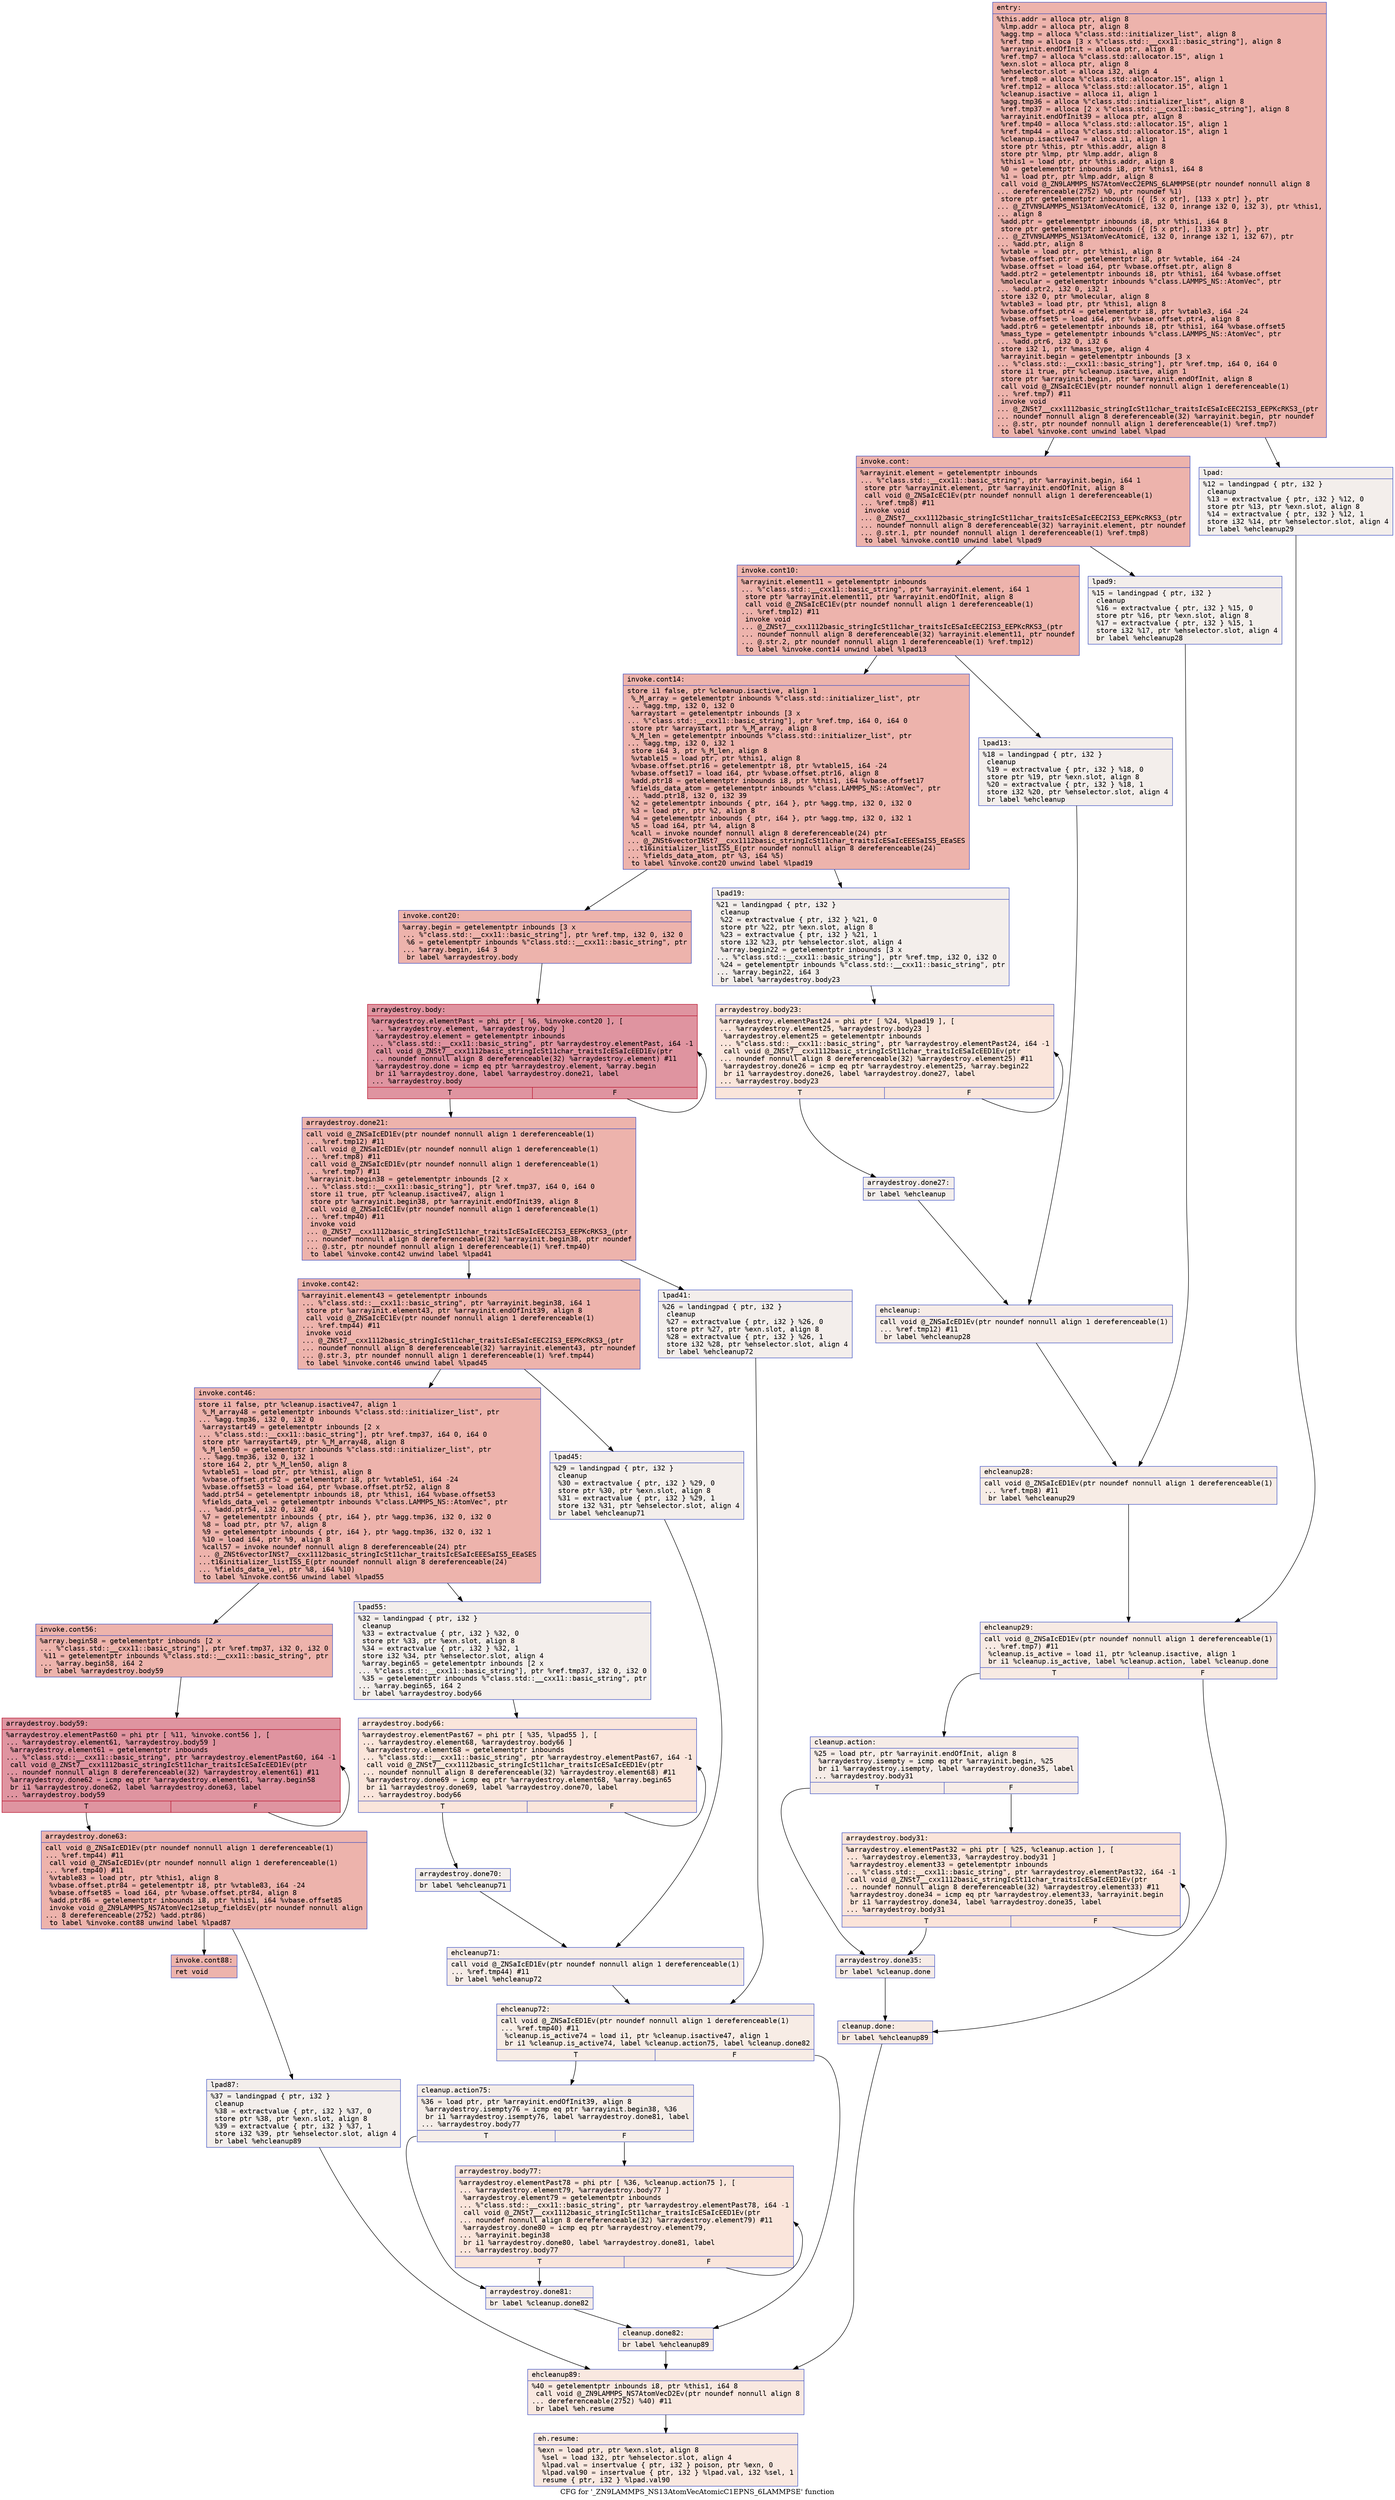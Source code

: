 digraph "CFG for '_ZN9LAMMPS_NS13AtomVecAtomicC1EPNS_6LAMMPSE' function" {
	label="CFG for '_ZN9LAMMPS_NS13AtomVecAtomicC1EPNS_6LAMMPSE' function";

	Node0x563874bb94d0 [shape=record,color="#3d50c3ff", style=filled, fillcolor="#d6524470" fontname="Courier",label="{entry:\l|  %this.addr = alloca ptr, align 8\l  %lmp.addr = alloca ptr, align 8\l  %agg.tmp = alloca %\"class.std::initializer_list\", align 8\l  %ref.tmp = alloca [3 x %\"class.std::__cxx11::basic_string\"], align 8\l  %arrayinit.endOfInit = alloca ptr, align 8\l  %ref.tmp7 = alloca %\"class.std::allocator.15\", align 1\l  %exn.slot = alloca ptr, align 8\l  %ehselector.slot = alloca i32, align 4\l  %ref.tmp8 = alloca %\"class.std::allocator.15\", align 1\l  %ref.tmp12 = alloca %\"class.std::allocator.15\", align 1\l  %cleanup.isactive = alloca i1, align 1\l  %agg.tmp36 = alloca %\"class.std::initializer_list\", align 8\l  %ref.tmp37 = alloca [2 x %\"class.std::__cxx11::basic_string\"], align 8\l  %arrayinit.endOfInit39 = alloca ptr, align 8\l  %ref.tmp40 = alloca %\"class.std::allocator.15\", align 1\l  %ref.tmp44 = alloca %\"class.std::allocator.15\", align 1\l  %cleanup.isactive47 = alloca i1, align 1\l  store ptr %this, ptr %this.addr, align 8\l  store ptr %lmp, ptr %lmp.addr, align 8\l  %this1 = load ptr, ptr %this.addr, align 8\l  %0 = getelementptr inbounds i8, ptr %this1, i64 8\l  %1 = load ptr, ptr %lmp.addr, align 8\l  call void @_ZN9LAMMPS_NS7AtomVecC2EPNS_6LAMMPSE(ptr noundef nonnull align 8\l... dereferenceable(2752) %0, ptr noundef %1)\l  store ptr getelementptr inbounds (\{ [5 x ptr], [133 x ptr] \}, ptr\l... @_ZTVN9LAMMPS_NS13AtomVecAtomicE, i32 0, inrange i32 0, i32 3), ptr %this1,\l... align 8\l  %add.ptr = getelementptr inbounds i8, ptr %this1, i64 8\l  store ptr getelementptr inbounds (\{ [5 x ptr], [133 x ptr] \}, ptr\l... @_ZTVN9LAMMPS_NS13AtomVecAtomicE, i32 0, inrange i32 1, i32 67), ptr\l... %add.ptr, align 8\l  %vtable = load ptr, ptr %this1, align 8\l  %vbase.offset.ptr = getelementptr i8, ptr %vtable, i64 -24\l  %vbase.offset = load i64, ptr %vbase.offset.ptr, align 8\l  %add.ptr2 = getelementptr inbounds i8, ptr %this1, i64 %vbase.offset\l  %molecular = getelementptr inbounds %\"class.LAMMPS_NS::AtomVec\", ptr\l... %add.ptr2, i32 0, i32 1\l  store i32 0, ptr %molecular, align 8\l  %vtable3 = load ptr, ptr %this1, align 8\l  %vbase.offset.ptr4 = getelementptr i8, ptr %vtable3, i64 -24\l  %vbase.offset5 = load i64, ptr %vbase.offset.ptr4, align 8\l  %add.ptr6 = getelementptr inbounds i8, ptr %this1, i64 %vbase.offset5\l  %mass_type = getelementptr inbounds %\"class.LAMMPS_NS::AtomVec\", ptr\l... %add.ptr6, i32 0, i32 6\l  store i32 1, ptr %mass_type, align 4\l  %arrayinit.begin = getelementptr inbounds [3 x\l... %\"class.std::__cxx11::basic_string\"], ptr %ref.tmp, i64 0, i64 0\l  store i1 true, ptr %cleanup.isactive, align 1\l  store ptr %arrayinit.begin, ptr %arrayinit.endOfInit, align 8\l  call void @_ZNSaIcEC1Ev(ptr noundef nonnull align 1 dereferenceable(1)\l... %ref.tmp7) #11\l  invoke void\l... @_ZNSt7__cxx1112basic_stringIcSt11char_traitsIcESaIcEEC2IS3_EEPKcRKS3_(ptr\l... noundef nonnull align 8 dereferenceable(32) %arrayinit.begin, ptr noundef\l... @.str, ptr noundef nonnull align 1 dereferenceable(1) %ref.tmp7)\l          to label %invoke.cont unwind label %lpad\l}"];
	Node0x563874bb94d0 -> Node0x563874bc79e0[tooltip="entry -> invoke.cont\nProbability 100.00%" ];
	Node0x563874bb94d0 -> Node0x563874bc7a90[tooltip="entry -> lpad\nProbability 0.00%" ];
	Node0x563874bc79e0 [shape=record,color="#3d50c3ff", style=filled, fillcolor="#d6524470" fontname="Courier",label="{invoke.cont:\l|  %arrayinit.element = getelementptr inbounds\l... %\"class.std::__cxx11::basic_string\", ptr %arrayinit.begin, i64 1\l  store ptr %arrayinit.element, ptr %arrayinit.endOfInit, align 8\l  call void @_ZNSaIcEC1Ev(ptr noundef nonnull align 1 dereferenceable(1)\l... %ref.tmp8) #11\l  invoke void\l... @_ZNSt7__cxx1112basic_stringIcSt11char_traitsIcESaIcEEC2IS3_EEPKcRKS3_(ptr\l... noundef nonnull align 8 dereferenceable(32) %arrayinit.element, ptr noundef\l... @.str.1, ptr noundef nonnull align 1 dereferenceable(1) %ref.tmp8)\l          to label %invoke.cont10 unwind label %lpad9\l}"];
	Node0x563874bc79e0 -> Node0x563874bc7f80[tooltip="invoke.cont -> invoke.cont10\nProbability 100.00%" ];
	Node0x563874bc79e0 -> Node0x563874bc7fd0[tooltip="invoke.cont -> lpad9\nProbability 0.00%" ];
	Node0x563874bc7f80 [shape=record,color="#3d50c3ff", style=filled, fillcolor="#d6524470" fontname="Courier",label="{invoke.cont10:\l|  %arrayinit.element11 = getelementptr inbounds\l... %\"class.std::__cxx11::basic_string\", ptr %arrayinit.element, i64 1\l  store ptr %arrayinit.element11, ptr %arrayinit.endOfInit, align 8\l  call void @_ZNSaIcEC1Ev(ptr noundef nonnull align 1 dereferenceable(1)\l... %ref.tmp12) #11\l  invoke void\l... @_ZNSt7__cxx1112basic_stringIcSt11char_traitsIcESaIcEEC2IS3_EEPKcRKS3_(ptr\l... noundef nonnull align 8 dereferenceable(32) %arrayinit.element11, ptr noundef\l... @.str.2, ptr noundef nonnull align 1 dereferenceable(1) %ref.tmp12)\l          to label %invoke.cont14 unwind label %lpad13\l}"];
	Node0x563874bc7f80 -> Node0x563874bc84c0[tooltip="invoke.cont10 -> invoke.cont14\nProbability 100.00%" ];
	Node0x563874bc7f80 -> Node0x563874bc8510[tooltip="invoke.cont10 -> lpad13\nProbability 0.00%" ];
	Node0x563874bc84c0 [shape=record,color="#3d50c3ff", style=filled, fillcolor="#d6524470" fontname="Courier",label="{invoke.cont14:\l|  store i1 false, ptr %cleanup.isactive, align 1\l  %_M_array = getelementptr inbounds %\"class.std::initializer_list\", ptr\l... %agg.tmp, i32 0, i32 0\l  %arraystart = getelementptr inbounds [3 x\l... %\"class.std::__cxx11::basic_string\"], ptr %ref.tmp, i64 0, i64 0\l  store ptr %arraystart, ptr %_M_array, align 8\l  %_M_len = getelementptr inbounds %\"class.std::initializer_list\", ptr\l... %agg.tmp, i32 0, i32 1\l  store i64 3, ptr %_M_len, align 8\l  %vtable15 = load ptr, ptr %this1, align 8\l  %vbase.offset.ptr16 = getelementptr i8, ptr %vtable15, i64 -24\l  %vbase.offset17 = load i64, ptr %vbase.offset.ptr16, align 8\l  %add.ptr18 = getelementptr inbounds i8, ptr %this1, i64 %vbase.offset17\l  %fields_data_atom = getelementptr inbounds %\"class.LAMMPS_NS::AtomVec\", ptr\l... %add.ptr18, i32 0, i32 39\l  %2 = getelementptr inbounds \{ ptr, i64 \}, ptr %agg.tmp, i32 0, i32 0\l  %3 = load ptr, ptr %2, align 8\l  %4 = getelementptr inbounds \{ ptr, i64 \}, ptr %agg.tmp, i32 0, i32 1\l  %5 = load i64, ptr %4, align 8\l  %call = invoke noundef nonnull align 8 dereferenceable(24) ptr\l... @_ZNSt6vectorINSt7__cxx1112basic_stringIcSt11char_traitsIcESaIcEEESaIS5_EEaSES\l...t16initializer_listIS5_E(ptr noundef nonnull align 8 dereferenceable(24)\l... %fields_data_atom, ptr %3, i64 %5)\l          to label %invoke.cont20 unwind label %lpad19\l}"];
	Node0x563874bc84c0 -> Node0x563874bc8470[tooltip="invoke.cont14 -> invoke.cont20\nProbability 100.00%" ];
	Node0x563874bc84c0 -> Node0x563874bc98b0[tooltip="invoke.cont14 -> lpad19\nProbability 0.00%" ];
	Node0x563874bc8470 [shape=record,color="#3d50c3ff", style=filled, fillcolor="#d6524470" fontname="Courier",label="{invoke.cont20:\l|  %array.begin = getelementptr inbounds [3 x\l... %\"class.std::__cxx11::basic_string\"], ptr %ref.tmp, i32 0, i32 0\l  %6 = getelementptr inbounds %\"class.std::__cxx11::basic_string\", ptr\l... %array.begin, i64 3\l  br label %arraydestroy.body\l}"];
	Node0x563874bc8470 -> Node0x563874bc9ce0[tooltip="invoke.cont20 -> arraydestroy.body\nProbability 100.00%" ];
	Node0x563874bc9ce0 [shape=record,color="#b70d28ff", style=filled, fillcolor="#b70d2870" fontname="Courier",label="{arraydestroy.body:\l|  %arraydestroy.elementPast = phi ptr [ %6, %invoke.cont20 ], [\l... %arraydestroy.element, %arraydestroy.body ]\l  %arraydestroy.element = getelementptr inbounds\l... %\"class.std::__cxx11::basic_string\", ptr %arraydestroy.elementPast, i64 -1\l  call void @_ZNSt7__cxx1112basic_stringIcSt11char_traitsIcESaIcEED1Ev(ptr\l... noundef nonnull align 8 dereferenceable(32) %arraydestroy.element) #11\l  %arraydestroy.done = icmp eq ptr %arraydestroy.element, %array.begin\l  br i1 %arraydestroy.done, label %arraydestroy.done21, label\l... %arraydestroy.body\l|{<s0>T|<s1>F}}"];
	Node0x563874bc9ce0:s0 -> Node0x563874bc9fb0[tooltip="arraydestroy.body -> arraydestroy.done21\nProbability 3.12%" ];
	Node0x563874bc9ce0:s1 -> Node0x563874bc9ce0[tooltip="arraydestroy.body -> arraydestroy.body\nProbability 96.88%" ];
	Node0x563874bc9fb0 [shape=record,color="#3d50c3ff", style=filled, fillcolor="#d6524470" fontname="Courier",label="{arraydestroy.done21:\l|  call void @_ZNSaIcED1Ev(ptr noundef nonnull align 1 dereferenceable(1)\l... %ref.tmp12) #11\l  call void @_ZNSaIcED1Ev(ptr noundef nonnull align 1 dereferenceable(1)\l... %ref.tmp8) #11\l  call void @_ZNSaIcED1Ev(ptr noundef nonnull align 1 dereferenceable(1)\l... %ref.tmp7) #11\l  %arrayinit.begin38 = getelementptr inbounds [2 x\l... %\"class.std::__cxx11::basic_string\"], ptr %ref.tmp37, i64 0, i64 0\l  store i1 true, ptr %cleanup.isactive47, align 1\l  store ptr %arrayinit.begin38, ptr %arrayinit.endOfInit39, align 8\l  call void @_ZNSaIcEC1Ev(ptr noundef nonnull align 1 dereferenceable(1)\l... %ref.tmp40) #11\l  invoke void\l... @_ZNSt7__cxx1112basic_stringIcSt11char_traitsIcESaIcEEC2IS3_EEPKcRKS3_(ptr\l... noundef nonnull align 8 dereferenceable(32) %arrayinit.begin38, ptr noundef\l... @.str, ptr noundef nonnull align 1 dereferenceable(1) %ref.tmp40)\l          to label %invoke.cont42 unwind label %lpad41\l}"];
	Node0x563874bc9fb0 -> Node0x563874bca940[tooltip="arraydestroy.done21 -> invoke.cont42\nProbability 100.00%" ];
	Node0x563874bc9fb0 -> Node0x563874bca990[tooltip="arraydestroy.done21 -> lpad41\nProbability 0.00%" ];
	Node0x563874bca940 [shape=record,color="#3d50c3ff", style=filled, fillcolor="#d6524470" fontname="Courier",label="{invoke.cont42:\l|  %arrayinit.element43 = getelementptr inbounds\l... %\"class.std::__cxx11::basic_string\", ptr %arrayinit.begin38, i64 1\l  store ptr %arrayinit.element43, ptr %arrayinit.endOfInit39, align 8\l  call void @_ZNSaIcEC1Ev(ptr noundef nonnull align 1 dereferenceable(1)\l... %ref.tmp44) #11\l  invoke void\l... @_ZNSt7__cxx1112basic_stringIcSt11char_traitsIcESaIcEEC2IS3_EEPKcRKS3_(ptr\l... noundef nonnull align 8 dereferenceable(32) %arrayinit.element43, ptr noundef\l... @.str.3, ptr noundef nonnull align 1 dereferenceable(1) %ref.tmp44)\l          to label %invoke.cont46 unwind label %lpad45\l}"];
	Node0x563874bca940 -> Node0x563874bcae50[tooltip="invoke.cont42 -> invoke.cont46\nProbability 100.00%" ];
	Node0x563874bca940 -> Node0x563874bcaea0[tooltip="invoke.cont42 -> lpad45\nProbability 0.00%" ];
	Node0x563874bcae50 [shape=record,color="#3d50c3ff", style=filled, fillcolor="#d6524470" fontname="Courier",label="{invoke.cont46:\l|  store i1 false, ptr %cleanup.isactive47, align 1\l  %_M_array48 = getelementptr inbounds %\"class.std::initializer_list\", ptr\l... %agg.tmp36, i32 0, i32 0\l  %arraystart49 = getelementptr inbounds [2 x\l... %\"class.std::__cxx11::basic_string\"], ptr %ref.tmp37, i64 0, i64 0\l  store ptr %arraystart49, ptr %_M_array48, align 8\l  %_M_len50 = getelementptr inbounds %\"class.std::initializer_list\", ptr\l... %agg.tmp36, i32 0, i32 1\l  store i64 2, ptr %_M_len50, align 8\l  %vtable51 = load ptr, ptr %this1, align 8\l  %vbase.offset.ptr52 = getelementptr i8, ptr %vtable51, i64 -24\l  %vbase.offset53 = load i64, ptr %vbase.offset.ptr52, align 8\l  %add.ptr54 = getelementptr inbounds i8, ptr %this1, i64 %vbase.offset53\l  %fields_data_vel = getelementptr inbounds %\"class.LAMMPS_NS::AtomVec\", ptr\l... %add.ptr54, i32 0, i32 40\l  %7 = getelementptr inbounds \{ ptr, i64 \}, ptr %agg.tmp36, i32 0, i32 0\l  %8 = load ptr, ptr %7, align 8\l  %9 = getelementptr inbounds \{ ptr, i64 \}, ptr %agg.tmp36, i32 0, i32 1\l  %10 = load i64, ptr %9, align 8\l  %call57 = invoke noundef nonnull align 8 dereferenceable(24) ptr\l... @_ZNSt6vectorINSt7__cxx1112basic_stringIcSt11char_traitsIcESaIcEEESaIS5_EEaSES\l...t16initializer_listIS5_E(ptr noundef nonnull align 8 dereferenceable(24)\l... %fields_data_vel, ptr %8, i64 %10)\l          to label %invoke.cont56 unwind label %lpad55\l}"];
	Node0x563874bcae50 -> Node0x563874bcae00[tooltip="invoke.cont46 -> invoke.cont56\nProbability 100.00%" ];
	Node0x563874bcae50 -> Node0x563874bcbc20[tooltip="invoke.cont46 -> lpad55\nProbability 0.00%" ];
	Node0x563874bcae00 [shape=record,color="#3d50c3ff", style=filled, fillcolor="#d6524470" fontname="Courier",label="{invoke.cont56:\l|  %array.begin58 = getelementptr inbounds [2 x\l... %\"class.std::__cxx11::basic_string\"], ptr %ref.tmp37, i32 0, i32 0\l  %11 = getelementptr inbounds %\"class.std::__cxx11::basic_string\", ptr\l... %array.begin58, i64 2\l  br label %arraydestroy.body59\l}"];
	Node0x563874bcae00 -> Node0x563874bcc060[tooltip="invoke.cont56 -> arraydestroy.body59\nProbability 100.00%" ];
	Node0x563874bcc060 [shape=record,color="#b70d28ff", style=filled, fillcolor="#b70d2870" fontname="Courier",label="{arraydestroy.body59:\l|  %arraydestroy.elementPast60 = phi ptr [ %11, %invoke.cont56 ], [\l... %arraydestroy.element61, %arraydestroy.body59 ]\l  %arraydestroy.element61 = getelementptr inbounds\l... %\"class.std::__cxx11::basic_string\", ptr %arraydestroy.elementPast60, i64 -1\l  call void @_ZNSt7__cxx1112basic_stringIcSt11char_traitsIcESaIcEED1Ev(ptr\l... noundef nonnull align 8 dereferenceable(32) %arraydestroy.element61) #11\l  %arraydestroy.done62 = icmp eq ptr %arraydestroy.element61, %array.begin58\l  br i1 %arraydestroy.done62, label %arraydestroy.done63, label\l... %arraydestroy.body59\l|{<s0>T|<s1>F}}"];
	Node0x563874bcc060:s0 -> Node0x563874bcc370[tooltip="arraydestroy.body59 -> arraydestroy.done63\nProbability 3.12%" ];
	Node0x563874bcc060:s1 -> Node0x563874bcc060[tooltip="arraydestroy.body59 -> arraydestroy.body59\nProbability 96.88%" ];
	Node0x563874bcc370 [shape=record,color="#3d50c3ff", style=filled, fillcolor="#d6524470" fontname="Courier",label="{arraydestroy.done63:\l|  call void @_ZNSaIcED1Ev(ptr noundef nonnull align 1 dereferenceable(1)\l... %ref.tmp44) #11\l  call void @_ZNSaIcED1Ev(ptr noundef nonnull align 1 dereferenceable(1)\l... %ref.tmp40) #11\l  %vtable83 = load ptr, ptr %this1, align 8\l  %vbase.offset.ptr84 = getelementptr i8, ptr %vtable83, i64 -24\l  %vbase.offset85 = load i64, ptr %vbase.offset.ptr84, align 8\l  %add.ptr86 = getelementptr inbounds i8, ptr %this1, i64 %vbase.offset85\l  invoke void @_ZN9LAMMPS_NS7AtomVec12setup_fieldsEv(ptr noundef nonnull align\l... 8 dereferenceable(2752) %add.ptr86)\l          to label %invoke.cont88 unwind label %lpad87\l}"];
	Node0x563874bcc370 -> Node0x563874bccb30[tooltip="arraydestroy.done63 -> invoke.cont88\nProbability 100.00%" ];
	Node0x563874bcc370 -> Node0x563874bccbb0[tooltip="arraydestroy.done63 -> lpad87\nProbability 0.00%" ];
	Node0x563874bccb30 [shape=record,color="#3d50c3ff", style=filled, fillcolor="#d6524470" fontname="Courier",label="{invoke.cont88:\l|  ret void\l}"];
	Node0x563874bc7a90 [shape=record,color="#3d50c3ff", style=filled, fillcolor="#e5d8d170" fontname="Courier",label="{lpad:\l|  %12 = landingpad \{ ptr, i32 \}\l          cleanup\l  %13 = extractvalue \{ ptr, i32 \} %12, 0\l  store ptr %13, ptr %exn.slot, align 8\l  %14 = extractvalue \{ ptr, i32 \} %12, 1\l  store i32 %14, ptr %ehselector.slot, align 4\l  br label %ehcleanup29\l}"];
	Node0x563874bc7a90 -> Node0x563874bccfb0[tooltip="lpad -> ehcleanup29\nProbability 100.00%" ];
	Node0x563874bc7fd0 [shape=record,color="#3d50c3ff", style=filled, fillcolor="#e5d8d170" fontname="Courier",label="{lpad9:\l|  %15 = landingpad \{ ptr, i32 \}\l          cleanup\l  %16 = extractvalue \{ ptr, i32 \} %15, 0\l  store ptr %16, ptr %exn.slot, align 8\l  %17 = extractvalue \{ ptr, i32 \} %15, 1\l  store i32 %17, ptr %ehselector.slot, align 4\l  br label %ehcleanup28\l}"];
	Node0x563874bc7fd0 -> Node0x563874bcd280[tooltip="lpad9 -> ehcleanup28\nProbability 100.00%" ];
	Node0x563874bc8510 [shape=record,color="#3d50c3ff", style=filled, fillcolor="#e5d8d170" fontname="Courier",label="{lpad13:\l|  %18 = landingpad \{ ptr, i32 \}\l          cleanup\l  %19 = extractvalue \{ ptr, i32 \} %18, 0\l  store ptr %19, ptr %exn.slot, align 8\l  %20 = extractvalue \{ ptr, i32 \} %18, 1\l  store i32 %20, ptr %ehselector.slot, align 4\l  br label %ehcleanup\l}"];
	Node0x563874bc8510 -> Node0x563874bcd620[tooltip="lpad13 -> ehcleanup\nProbability 100.00%" ];
	Node0x563874bc98b0 [shape=record,color="#3d50c3ff", style=filled, fillcolor="#e5d8d170" fontname="Courier",label="{lpad19:\l|  %21 = landingpad \{ ptr, i32 \}\l          cleanup\l  %22 = extractvalue \{ ptr, i32 \} %21, 0\l  store ptr %22, ptr %exn.slot, align 8\l  %23 = extractvalue \{ ptr, i32 \} %21, 1\l  store i32 %23, ptr %ehselector.slot, align 4\l  %array.begin22 = getelementptr inbounds [3 x\l... %\"class.std::__cxx11::basic_string\"], ptr %ref.tmp, i32 0, i32 0\l  %24 = getelementptr inbounds %\"class.std::__cxx11::basic_string\", ptr\l... %array.begin22, i64 3\l  br label %arraydestroy.body23\l}"];
	Node0x563874bc98b0 -> Node0x563874bcdb50[tooltip="lpad19 -> arraydestroy.body23\nProbability 100.00%" ];
	Node0x563874bcdb50 [shape=record,color="#3d50c3ff", style=filled, fillcolor="#f4c5ad70" fontname="Courier",label="{arraydestroy.body23:\l|  %arraydestroy.elementPast24 = phi ptr [ %24, %lpad19 ], [\l... %arraydestroy.element25, %arraydestroy.body23 ]\l  %arraydestroy.element25 = getelementptr inbounds\l... %\"class.std::__cxx11::basic_string\", ptr %arraydestroy.elementPast24, i64 -1\l  call void @_ZNSt7__cxx1112basic_stringIcSt11char_traitsIcESaIcEED1Ev(ptr\l... noundef nonnull align 8 dereferenceable(32) %arraydestroy.element25) #11\l  %arraydestroy.done26 = icmp eq ptr %arraydestroy.element25, %array.begin22\l  br i1 %arraydestroy.done26, label %arraydestroy.done27, label\l... %arraydestroy.body23\l|{<s0>T|<s1>F}}"];
	Node0x563874bcdb50:s0 -> Node0x563874bcdf50[tooltip="arraydestroy.body23 -> arraydestroy.done27\nProbability 3.12%" ];
	Node0x563874bcdb50:s1 -> Node0x563874bcdb50[tooltip="arraydestroy.body23 -> arraydestroy.body23\nProbability 96.88%" ];
	Node0x563874bcdf50 [shape=record,color="#3d50c3ff", style=filled, fillcolor="#e5d8d170" fontname="Courier",label="{arraydestroy.done27:\l|  br label %ehcleanup\l}"];
	Node0x563874bcdf50 -> Node0x563874bcd620[tooltip="arraydestroy.done27 -> ehcleanup\nProbability 100.00%" ];
	Node0x563874bcd620 [shape=record,color="#3d50c3ff", style=filled, fillcolor="#ead5c970" fontname="Courier",label="{ehcleanup:\l|  call void @_ZNSaIcED1Ev(ptr noundef nonnull align 1 dereferenceable(1)\l... %ref.tmp12) #11\l  br label %ehcleanup28\l}"];
	Node0x563874bcd620 -> Node0x563874bcd280[tooltip="ehcleanup -> ehcleanup28\nProbability 100.00%" ];
	Node0x563874bcd280 [shape=record,color="#3d50c3ff", style=filled, fillcolor="#ecd3c570" fontname="Courier",label="{ehcleanup28:\l|  call void @_ZNSaIcED1Ev(ptr noundef nonnull align 1 dereferenceable(1)\l... %ref.tmp8) #11\l  br label %ehcleanup29\l}"];
	Node0x563874bcd280 -> Node0x563874bccfb0[tooltip="ehcleanup28 -> ehcleanup29\nProbability 100.00%" ];
	Node0x563874bccfb0 [shape=record,color="#3d50c3ff", style=filled, fillcolor="#eed0c070" fontname="Courier",label="{ehcleanup29:\l|  call void @_ZNSaIcED1Ev(ptr noundef nonnull align 1 dereferenceable(1)\l... %ref.tmp7) #11\l  %cleanup.is_active = load i1, ptr %cleanup.isactive, align 1\l  br i1 %cleanup.is_active, label %cleanup.action, label %cleanup.done\l|{<s0>T|<s1>F}}"];
	Node0x563874bccfb0:s0 -> Node0x563874bc8fb0[tooltip="ehcleanup29 -> cleanup.action\nProbability 50.00%" ];
	Node0x563874bccfb0:s1 -> Node0x563874bc9000[tooltip="ehcleanup29 -> cleanup.done\nProbability 50.00%" ];
	Node0x563874bc8fb0 [shape=record,color="#3d50c3ff", style=filled, fillcolor="#ead5c970" fontname="Courier",label="{cleanup.action:\l|  %25 = load ptr, ptr %arrayinit.endOfInit, align 8\l  %arraydestroy.isempty = icmp eq ptr %arrayinit.begin, %25\l  br i1 %arraydestroy.isempty, label %arraydestroy.done35, label\l... %arraydestroy.body31\l|{<s0>T|<s1>F}}"];
	Node0x563874bc8fb0:s0 -> Node0x563874bc92a0[tooltip="cleanup.action -> arraydestroy.done35\nProbability 37.50%" ];
	Node0x563874bc8fb0:s1 -> Node0x563874bc92f0[tooltip="cleanup.action -> arraydestroy.body31\nProbability 62.50%" ];
	Node0x563874bc92f0 [shape=record,color="#3d50c3ff", style=filled, fillcolor="#f5c1a970" fontname="Courier",label="{arraydestroy.body31:\l|  %arraydestroy.elementPast32 = phi ptr [ %25, %cleanup.action ], [\l... %arraydestroy.element33, %arraydestroy.body31 ]\l  %arraydestroy.element33 = getelementptr inbounds\l... %\"class.std::__cxx11::basic_string\", ptr %arraydestroy.elementPast32, i64 -1\l  call void @_ZNSt7__cxx1112basic_stringIcSt11char_traitsIcESaIcEED1Ev(ptr\l... noundef nonnull align 8 dereferenceable(32) %arraydestroy.element33) #11\l  %arraydestroy.done34 = icmp eq ptr %arraydestroy.element33, %arrayinit.begin\l  br i1 %arraydestroy.done34, label %arraydestroy.done35, label\l... %arraydestroy.body31\l|{<s0>T|<s1>F}}"];
	Node0x563874bc92f0:s0 -> Node0x563874bc92a0[tooltip="arraydestroy.body31 -> arraydestroy.done35\nProbability 3.12%" ];
	Node0x563874bc92f0:s1 -> Node0x563874bc92f0[tooltip="arraydestroy.body31 -> arraydestroy.body31\nProbability 96.88%" ];
	Node0x563874bc92a0 [shape=record,color="#3d50c3ff", style=filled, fillcolor="#ead5c970" fontname="Courier",label="{arraydestroy.done35:\l|  br label %cleanup.done\l}"];
	Node0x563874bc92a0 -> Node0x563874bc9000[tooltip="arraydestroy.done35 -> cleanup.done\nProbability 100.00%" ];
	Node0x563874bc9000 [shape=record,color="#3d50c3ff", style=filled, fillcolor="#eed0c070" fontname="Courier",label="{cleanup.done:\l|  br label %ehcleanup89\l}"];
	Node0x563874bc9000 -> Node0x563874bcf3e0[tooltip="cleanup.done -> ehcleanup89\nProbability 100.00%" ];
	Node0x563874bca990 [shape=record,color="#3d50c3ff", style=filled, fillcolor="#e5d8d170" fontname="Courier",label="{lpad41:\l|  %26 = landingpad \{ ptr, i32 \}\l          cleanup\l  %27 = extractvalue \{ ptr, i32 \} %26, 0\l  store ptr %27, ptr %exn.slot, align 8\l  %28 = extractvalue \{ ptr, i32 \} %26, 1\l  store i32 %28, ptr %ehselector.slot, align 4\l  br label %ehcleanup72\l}"];
	Node0x563874bca990 -> Node0x563874bcf9c0[tooltip="lpad41 -> ehcleanup72\nProbability 100.00%" ];
	Node0x563874bcaea0 [shape=record,color="#3d50c3ff", style=filled, fillcolor="#e5d8d170" fontname="Courier",label="{lpad45:\l|  %29 = landingpad \{ ptr, i32 \}\l          cleanup\l  %30 = extractvalue \{ ptr, i32 \} %29, 0\l  store ptr %30, ptr %exn.slot, align 8\l  %31 = extractvalue \{ ptr, i32 \} %29, 1\l  store i32 %31, ptr %ehselector.slot, align 4\l  br label %ehcleanup71\l}"];
	Node0x563874bcaea0 -> Node0x563874bcfce0[tooltip="lpad45 -> ehcleanup71\nProbability 100.00%" ];
	Node0x563874bcbc20 [shape=record,color="#3d50c3ff", style=filled, fillcolor="#e5d8d170" fontname="Courier",label="{lpad55:\l|  %32 = landingpad \{ ptr, i32 \}\l          cleanup\l  %33 = extractvalue \{ ptr, i32 \} %32, 0\l  store ptr %33, ptr %exn.slot, align 8\l  %34 = extractvalue \{ ptr, i32 \} %32, 1\l  store i32 %34, ptr %ehselector.slot, align 4\l  %array.begin65 = getelementptr inbounds [2 x\l... %\"class.std::__cxx11::basic_string\"], ptr %ref.tmp37, i32 0, i32 0\l  %35 = getelementptr inbounds %\"class.std::__cxx11::basic_string\", ptr\l... %array.begin65, i64 2\l  br label %arraydestroy.body66\l}"];
	Node0x563874bcbc20 -> Node0x563874bd0180[tooltip="lpad55 -> arraydestroy.body66\nProbability 100.00%" ];
	Node0x563874bd0180 [shape=record,color="#3d50c3ff", style=filled, fillcolor="#f4c5ad70" fontname="Courier",label="{arraydestroy.body66:\l|  %arraydestroy.elementPast67 = phi ptr [ %35, %lpad55 ], [\l... %arraydestroy.element68, %arraydestroy.body66 ]\l  %arraydestroy.element68 = getelementptr inbounds\l... %\"class.std::__cxx11::basic_string\", ptr %arraydestroy.elementPast67, i64 -1\l  call void @_ZNSt7__cxx1112basic_stringIcSt11char_traitsIcESaIcEED1Ev(ptr\l... noundef nonnull align 8 dereferenceable(32) %arraydestroy.element68) #11\l  %arraydestroy.done69 = icmp eq ptr %arraydestroy.element68, %array.begin65\l  br i1 %arraydestroy.done69, label %arraydestroy.done70, label\l... %arraydestroy.body66\l|{<s0>T|<s1>F}}"];
	Node0x563874bd0180:s0 -> Node0x563874bd0580[tooltip="arraydestroy.body66 -> arraydestroy.done70\nProbability 3.12%" ];
	Node0x563874bd0180:s1 -> Node0x563874bd0180[tooltip="arraydestroy.body66 -> arraydestroy.body66\nProbability 96.88%" ];
	Node0x563874bd0580 [shape=record,color="#3d50c3ff", style=filled, fillcolor="#e5d8d170" fontname="Courier",label="{arraydestroy.done70:\l|  br label %ehcleanup71\l}"];
	Node0x563874bd0580 -> Node0x563874bcfce0[tooltip="arraydestroy.done70 -> ehcleanup71\nProbability 100.00%" ];
	Node0x563874bcfce0 [shape=record,color="#3d50c3ff", style=filled, fillcolor="#ead5c970" fontname="Courier",label="{ehcleanup71:\l|  call void @_ZNSaIcED1Ev(ptr noundef nonnull align 1 dereferenceable(1)\l... %ref.tmp44) #11\l  br label %ehcleanup72\l}"];
	Node0x563874bcfce0 -> Node0x563874bcf9c0[tooltip="ehcleanup71 -> ehcleanup72\nProbability 100.00%" ];
	Node0x563874bcf9c0 [shape=record,color="#3d50c3ff", style=filled, fillcolor="#ecd3c570" fontname="Courier",label="{ehcleanup72:\l|  call void @_ZNSaIcED1Ev(ptr noundef nonnull align 1 dereferenceable(1)\l... %ref.tmp40) #11\l  %cleanup.is_active74 = load i1, ptr %cleanup.isactive47, align 1\l  br i1 %cleanup.is_active74, label %cleanup.action75, label %cleanup.done82\l|{<s0>T|<s1>F}}"];
	Node0x563874bcf9c0:s0 -> Node0x563874bd0bd0[tooltip="ehcleanup72 -> cleanup.action75\nProbability 50.00%" ];
	Node0x563874bcf9c0:s1 -> Node0x563874bd0c20[tooltip="ehcleanup72 -> cleanup.done82\nProbability 50.00%" ];
	Node0x563874bd0bd0 [shape=record,color="#3d50c3ff", style=filled, fillcolor="#e8d6cc70" fontname="Courier",label="{cleanup.action75:\l|  %36 = load ptr, ptr %arrayinit.endOfInit39, align 8\l  %arraydestroy.isempty76 = icmp eq ptr %arrayinit.begin38, %36\l  br i1 %arraydestroy.isempty76, label %arraydestroy.done81, label\l... %arraydestroy.body77\l|{<s0>T|<s1>F}}"];
	Node0x563874bd0bd0:s0 -> Node0x563874bd0ef0[tooltip="cleanup.action75 -> arraydestroy.done81\nProbability 37.50%" ];
	Node0x563874bd0bd0:s1 -> Node0x563874bd0f40[tooltip="cleanup.action75 -> arraydestroy.body77\nProbability 62.50%" ];
	Node0x563874bd0f40 [shape=record,color="#3d50c3ff", style=filled, fillcolor="#f4c5ad70" fontname="Courier",label="{arraydestroy.body77:\l|  %arraydestroy.elementPast78 = phi ptr [ %36, %cleanup.action75 ], [\l... %arraydestroy.element79, %arraydestroy.body77 ]\l  %arraydestroy.element79 = getelementptr inbounds\l... %\"class.std::__cxx11::basic_string\", ptr %arraydestroy.elementPast78, i64 -1\l  call void @_ZNSt7__cxx1112basic_stringIcSt11char_traitsIcESaIcEED1Ev(ptr\l... noundef nonnull align 8 dereferenceable(32) %arraydestroy.element79) #11\l  %arraydestroy.done80 = icmp eq ptr %arraydestroy.element79,\l... %arrayinit.begin38\l  br i1 %arraydestroy.done80, label %arraydestroy.done81, label\l... %arraydestroy.body77\l|{<s0>T|<s1>F}}"];
	Node0x563874bd0f40:s0 -> Node0x563874bd0ef0[tooltip="arraydestroy.body77 -> arraydestroy.done81\nProbability 3.12%" ];
	Node0x563874bd0f40:s1 -> Node0x563874bd0f40[tooltip="arraydestroy.body77 -> arraydestroy.body77\nProbability 96.88%" ];
	Node0x563874bd0ef0 [shape=record,color="#3d50c3ff", style=filled, fillcolor="#e8d6cc70" fontname="Courier",label="{arraydestroy.done81:\l|  br label %cleanup.done82\l}"];
	Node0x563874bd0ef0 -> Node0x563874bd0c20[tooltip="arraydestroy.done81 -> cleanup.done82\nProbability 100.00%" ];
	Node0x563874bd0c20 [shape=record,color="#3d50c3ff", style=filled, fillcolor="#ecd3c570" fontname="Courier",label="{cleanup.done82:\l|  br label %ehcleanup89\l}"];
	Node0x563874bd0c20 -> Node0x563874bcf3e0[tooltip="cleanup.done82 -> ehcleanup89\nProbability 100.00%" ];
	Node0x563874bccbb0 [shape=record,color="#3d50c3ff", style=filled, fillcolor="#e5d8d170" fontname="Courier",label="{lpad87:\l|  %37 = landingpad \{ ptr, i32 \}\l          cleanup\l  %38 = extractvalue \{ ptr, i32 \} %37, 0\l  store ptr %38, ptr %exn.slot, align 8\l  %39 = extractvalue \{ ptr, i32 \} %37, 1\l  store i32 %39, ptr %ehselector.slot, align 4\l  br label %ehcleanup89\l}"];
	Node0x563874bccbb0 -> Node0x563874bcf3e0[tooltip="lpad87 -> ehcleanup89\nProbability 100.00%" ];
	Node0x563874bcf3e0 [shape=record,color="#3d50c3ff", style=filled, fillcolor="#f1ccb870" fontname="Courier",label="{ehcleanup89:\l|  %40 = getelementptr inbounds i8, ptr %this1, i64 8\l  call void @_ZN9LAMMPS_NS7AtomVecD2Ev(ptr noundef nonnull align 8\l... dereferenceable(2752) %40) #11\l  br label %eh.resume\l}"];
	Node0x563874bcf3e0 -> Node0x563874bd1af0[tooltip="ehcleanup89 -> eh.resume\nProbability 100.00%" ];
	Node0x563874bd1af0 [shape=record,color="#3d50c3ff", style=filled, fillcolor="#f1ccb870" fontname="Courier",label="{eh.resume:\l|  %exn = load ptr, ptr %exn.slot, align 8\l  %sel = load i32, ptr %ehselector.slot, align 4\l  %lpad.val = insertvalue \{ ptr, i32 \} poison, ptr %exn, 0\l  %lpad.val90 = insertvalue \{ ptr, i32 \} %lpad.val, i32 %sel, 1\l  resume \{ ptr, i32 \} %lpad.val90\l}"];
}
